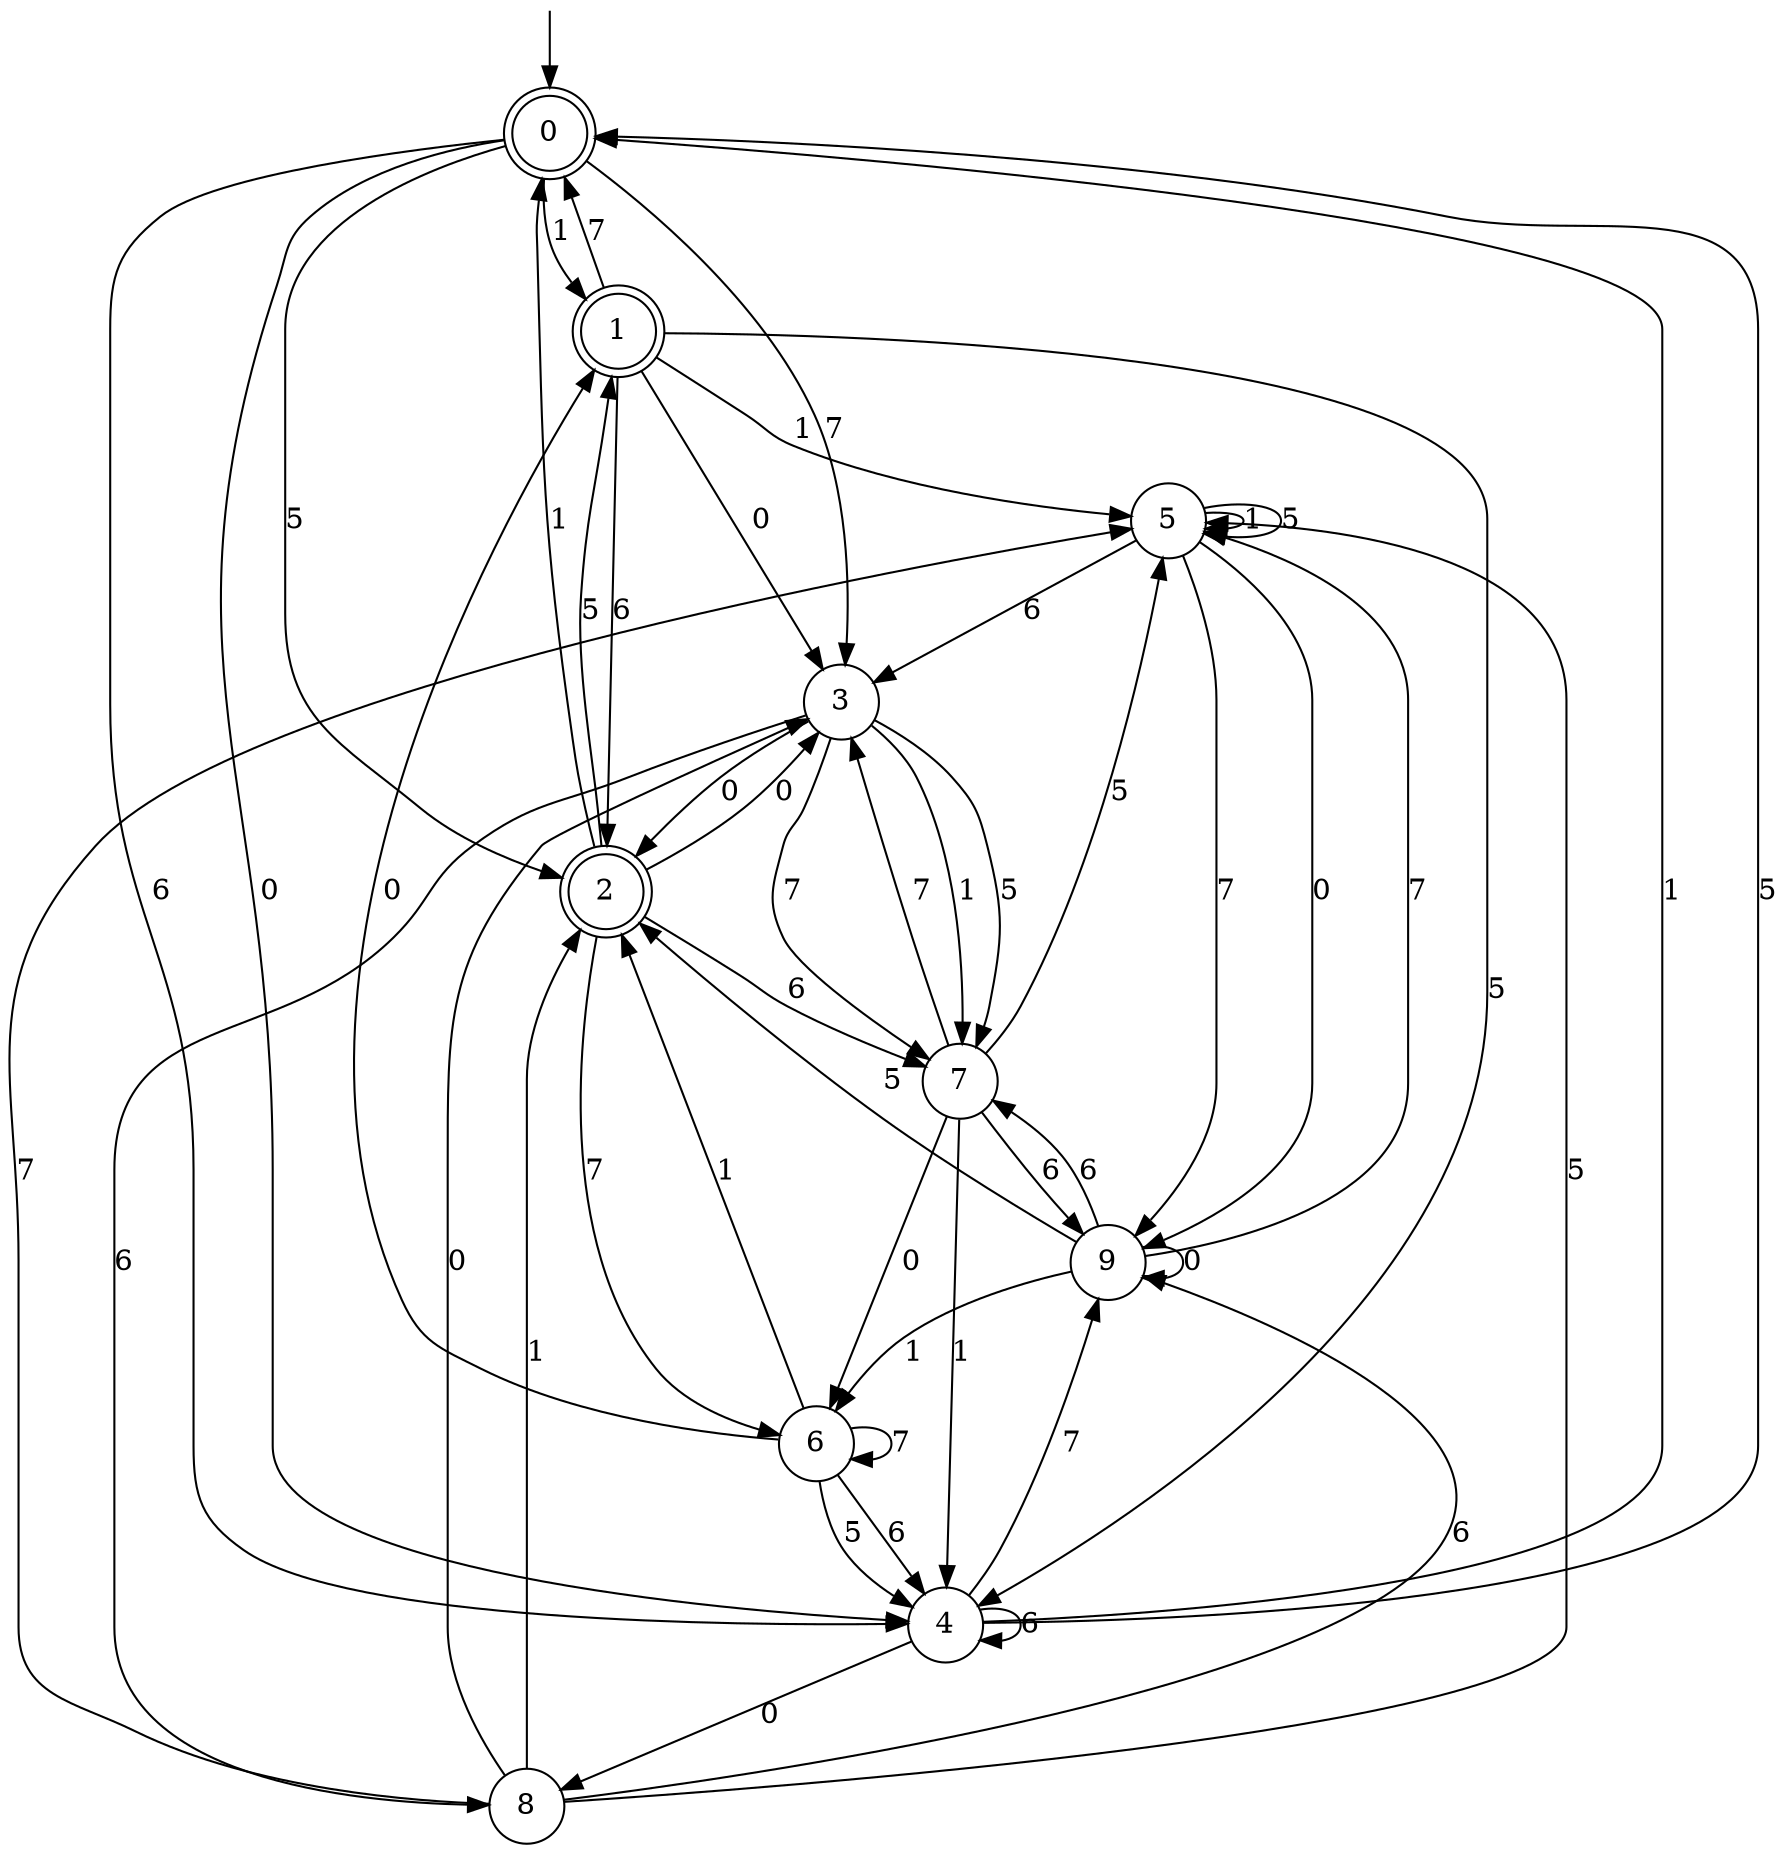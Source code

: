 digraph g {

	s0 [shape="doublecircle" label="0"];
	s1 [shape="doublecircle" label="1"];
	s2 [shape="doublecircle" label="2"];
	s3 [shape="circle" label="3"];
	s4 [shape="circle" label="4"];
	s5 [shape="circle" label="5"];
	s6 [shape="circle" label="6"];
	s7 [shape="circle" label="7"];
	s8 [shape="circle" label="8"];
	s9 [shape="circle" label="9"];
	s0 -> s1 [label="1"];
	s0 -> s2 [label="5"];
	s0 -> s3 [label="7"];
	s0 -> s4 [label="6"];
	s0 -> s4 [label="0"];
	s1 -> s5 [label="1"];
	s1 -> s4 [label="5"];
	s1 -> s0 [label="7"];
	s1 -> s2 [label="6"];
	s1 -> s3 [label="0"];
	s2 -> s0 [label="1"];
	s2 -> s1 [label="5"];
	s2 -> s6 [label="7"];
	s2 -> s7 [label="6"];
	s2 -> s3 [label="0"];
	s3 -> s7 [label="1"];
	s3 -> s7 [label="5"];
	s3 -> s7 [label="7"];
	s3 -> s8 [label="6"];
	s3 -> s2 [label="0"];
	s4 -> s0 [label="1"];
	s4 -> s0 [label="5"];
	s4 -> s9 [label="7"];
	s4 -> s4 [label="6"];
	s4 -> s8 [label="0"];
	s5 -> s5 [label="1"];
	s5 -> s5 [label="5"];
	s5 -> s9 [label="7"];
	s5 -> s3 [label="6"];
	s5 -> s9 [label="0"];
	s6 -> s2 [label="1"];
	s6 -> s4 [label="5"];
	s6 -> s6 [label="7"];
	s6 -> s4 [label="6"];
	s6 -> s1 [label="0"];
	s7 -> s4 [label="1"];
	s7 -> s5 [label="5"];
	s7 -> s3 [label="7"];
	s7 -> s9 [label="6"];
	s7 -> s6 [label="0"];
	s8 -> s2 [label="1"];
	s8 -> s5 [label="5"];
	s8 -> s5 [label="7"];
	s8 -> s9 [label="6"];
	s8 -> s3 [label="0"];
	s9 -> s6 [label="1"];
	s9 -> s2 [label="5"];
	s9 -> s5 [label="7"];
	s9 -> s7 [label="6"];
	s9 -> s9 [label="0"];

__start0 [label="" shape="none" width="0" height="0"];
__start0 -> s0;

}
